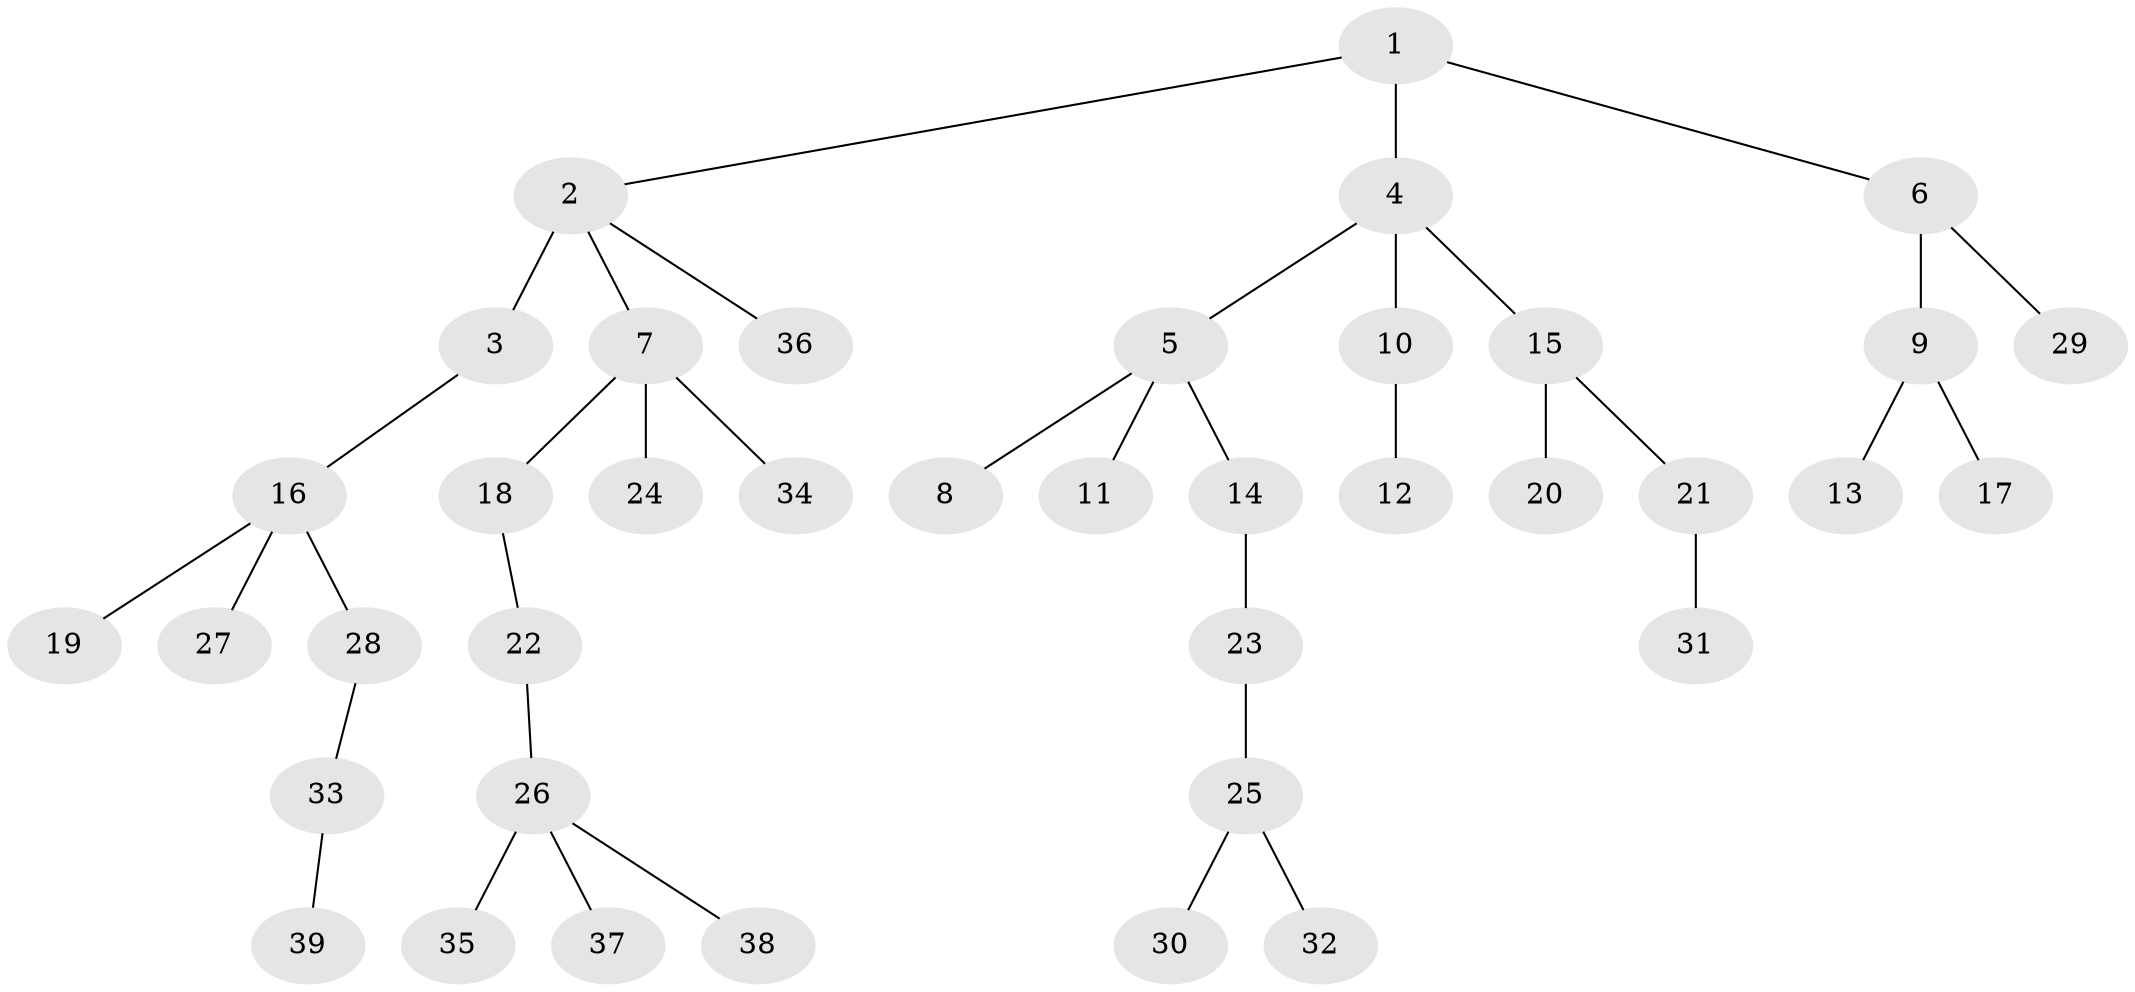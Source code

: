 // original degree distribution, {4: 0.07751937984496124, 6: 0.03875968992248062, 7: 0.007751937984496124, 2: 0.27906976744186046, 1: 0.5038759689922481, 3: 0.06976744186046512, 5: 0.023255813953488372}
// Generated by graph-tools (version 1.1) at 2025/52/03/04/25 22:52:00]
// undirected, 39 vertices, 38 edges
graph export_dot {
  node [color=gray90,style=filled];
  1;
  2;
  3;
  4;
  5;
  6;
  7;
  8;
  9;
  10;
  11;
  12;
  13;
  14;
  15;
  16;
  17;
  18;
  19;
  20;
  21;
  22;
  23;
  24;
  25;
  26;
  27;
  28;
  29;
  30;
  31;
  32;
  33;
  34;
  35;
  36;
  37;
  38;
  39;
  1 -- 2 [weight=1.0];
  1 -- 4 [weight=1.0];
  1 -- 6 [weight=1.0];
  2 -- 3 [weight=3.0];
  2 -- 7 [weight=1.0];
  2 -- 36 [weight=1.0];
  3 -- 16 [weight=1.0];
  4 -- 5 [weight=1.0];
  4 -- 10 [weight=1.0];
  4 -- 15 [weight=1.0];
  5 -- 8 [weight=1.0];
  5 -- 11 [weight=1.0];
  5 -- 14 [weight=1.0];
  6 -- 9 [weight=1.0];
  6 -- 29 [weight=1.0];
  7 -- 18 [weight=1.0];
  7 -- 24 [weight=2.0];
  7 -- 34 [weight=1.0];
  9 -- 13 [weight=1.0];
  9 -- 17 [weight=2.0];
  10 -- 12 [weight=2.0];
  14 -- 23 [weight=1.0];
  15 -- 20 [weight=1.0];
  15 -- 21 [weight=1.0];
  16 -- 19 [weight=1.0];
  16 -- 27 [weight=1.0];
  16 -- 28 [weight=1.0];
  18 -- 22 [weight=1.0];
  21 -- 31 [weight=1.0];
  22 -- 26 [weight=1.0];
  23 -- 25 [weight=1.0];
  25 -- 30 [weight=1.0];
  25 -- 32 [weight=1.0];
  26 -- 35 [weight=1.0];
  26 -- 37 [weight=1.0];
  26 -- 38 [weight=1.0];
  28 -- 33 [weight=1.0];
  33 -- 39 [weight=1.0];
}
